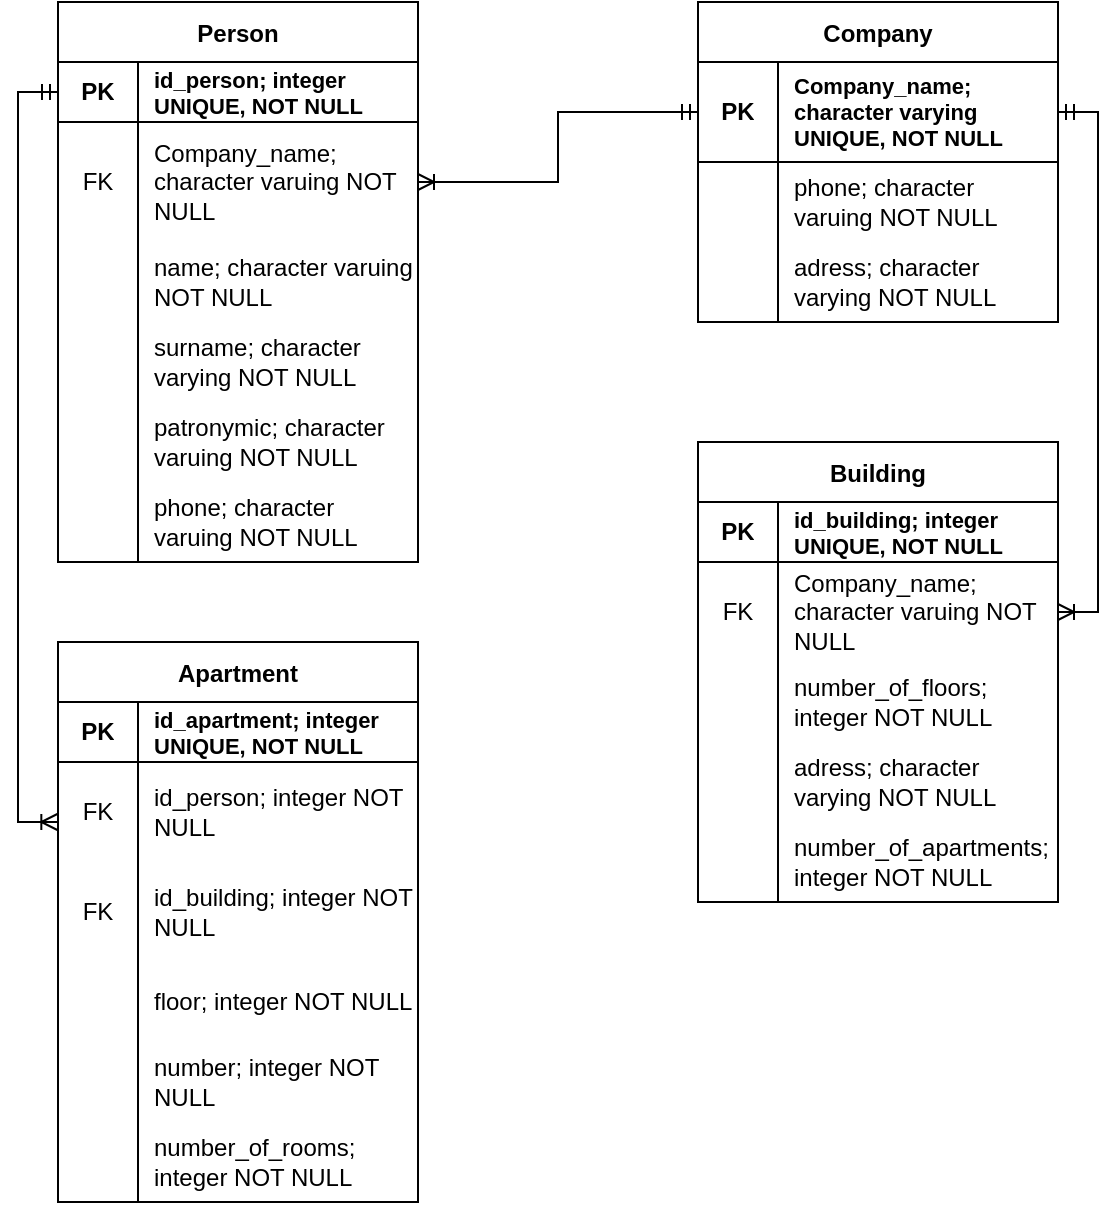 <mxfile version="15.2.7" type="device"><diagram id="LC0mKFGfWbJL7eNUmMuf" name="Page-1"><mxGraphModel dx="1221" dy="681" grid="0" gridSize="10" guides="1" tooltips="1" connect="1" arrows="1" fold="1" page="1" pageScale="1" pageWidth="827" pageHeight="1169" math="0" shadow="0"><root><mxCell id="0"/><mxCell id="1" parent="0"/><mxCell id="eS45fZyu6_JYGvCEPvNy-50" value="Company" style="shape=table;startSize=30;container=1;collapsible=0;childLayout=tableLayout;fixedRows=1;rowLines=0;fontStyle=1;align=center;pointerEvents=1;fillColor=default;swimlaneFillColor=none;" vertex="1" parent="1"><mxGeometry x="520" y="200" width="180" height="160" as="geometry"/></mxCell><mxCell id="eS45fZyu6_JYGvCEPvNy-51" value="" style="shape=partialRectangle;html=1;whiteSpace=wrap;collapsible=0;dropTarget=0;pointerEvents=1;fillColor=none;top=0;left=0;bottom=1;right=0;points=[[0,0.5],[1,0.5]];portConstraint=eastwest;" vertex="1" parent="eS45fZyu6_JYGvCEPvNy-50"><mxGeometry y="30" width="180" height="50" as="geometry"/></mxCell><mxCell id="eS45fZyu6_JYGvCEPvNy-52" value="PK" style="shape=partialRectangle;html=1;whiteSpace=wrap;connectable=0;fillColor=none;top=0;left=0;bottom=0;right=0;overflow=hidden;pointerEvents=1;fontStyle=1" vertex="1" parent="eS45fZyu6_JYGvCEPvNy-51"><mxGeometry width="40" height="50" as="geometry"/></mxCell><mxCell id="eS45fZyu6_JYGvCEPvNy-53" value="&lt;b style=&quot;font-size: 11px&quot;&gt;Company_name; character varying UNIQUE, NOT NULL&lt;/b&gt;" style="shape=partialRectangle;html=1;whiteSpace=wrap;connectable=0;fillColor=none;top=0;left=0;bottom=0;right=0;align=left;spacingLeft=6;overflow=hidden;pointerEvents=1;fontSize=11;" vertex="1" parent="eS45fZyu6_JYGvCEPvNy-51"><mxGeometry x="40" width="140" height="50" as="geometry"/></mxCell><mxCell id="eS45fZyu6_JYGvCEPvNy-54" value="" style="shape=partialRectangle;html=1;whiteSpace=wrap;collapsible=0;dropTarget=0;pointerEvents=1;fillColor=none;top=0;left=0;bottom=0;right=0;points=[[0,0.5],[1,0.5]];portConstraint=eastwest;" vertex="1" parent="eS45fZyu6_JYGvCEPvNy-50"><mxGeometry y="80" width="180" height="40" as="geometry"/></mxCell><mxCell id="eS45fZyu6_JYGvCEPvNy-55" value="" style="shape=partialRectangle;html=1;whiteSpace=wrap;connectable=0;fillColor=none;top=0;left=0;bottom=0;right=0;overflow=hidden;pointerEvents=1;" vertex="1" parent="eS45fZyu6_JYGvCEPvNy-54"><mxGeometry width="40" height="40" as="geometry"/></mxCell><mxCell id="eS45fZyu6_JYGvCEPvNy-56" value="phone; character varuing NOT NULL" style="shape=partialRectangle;html=1;whiteSpace=wrap;connectable=0;fillColor=none;top=0;left=0;bottom=0;right=0;align=left;spacingLeft=6;overflow=hidden;pointerEvents=1;" vertex="1" parent="eS45fZyu6_JYGvCEPvNy-54"><mxGeometry x="40" width="140" height="40" as="geometry"/></mxCell><mxCell id="eS45fZyu6_JYGvCEPvNy-57" value="" style="shape=partialRectangle;html=1;whiteSpace=wrap;collapsible=0;dropTarget=0;pointerEvents=1;fillColor=none;top=0;left=0;bottom=0;right=0;points=[[0,0.5],[1,0.5]];portConstraint=eastwest;" vertex="1" parent="eS45fZyu6_JYGvCEPvNy-50"><mxGeometry y="120" width="180" height="40" as="geometry"/></mxCell><mxCell id="eS45fZyu6_JYGvCEPvNy-58" value="" style="shape=partialRectangle;html=1;whiteSpace=wrap;connectable=0;fillColor=none;top=0;left=0;bottom=0;right=0;overflow=hidden;pointerEvents=1;" vertex="1" parent="eS45fZyu6_JYGvCEPvNy-57"><mxGeometry width="40" height="40" as="geometry"/></mxCell><mxCell id="eS45fZyu6_JYGvCEPvNy-59" value="adress; character varying NOT NULL" style="shape=partialRectangle;html=1;whiteSpace=wrap;connectable=0;fillColor=none;top=0;left=0;bottom=0;right=0;align=left;spacingLeft=6;overflow=hidden;pointerEvents=1;" vertex="1" parent="eS45fZyu6_JYGvCEPvNy-57"><mxGeometry x="40" width="140" height="40" as="geometry"/></mxCell><mxCell id="eS45fZyu6_JYGvCEPvNy-63" value="Building" style="shape=table;startSize=30;container=1;collapsible=0;childLayout=tableLayout;fixedRows=1;rowLines=0;fontStyle=1;align=center;pointerEvents=1;fillColor=default;swimlaneFillColor=none;" vertex="1" parent="1"><mxGeometry x="520" y="420" width="180" height="230" as="geometry"/></mxCell><mxCell id="eS45fZyu6_JYGvCEPvNy-64" value="" style="shape=partialRectangle;html=1;whiteSpace=wrap;collapsible=0;dropTarget=0;pointerEvents=1;fillColor=none;top=0;left=0;bottom=1;right=0;points=[[0,0.5],[1,0.5]];portConstraint=eastwest;" vertex="1" parent="eS45fZyu6_JYGvCEPvNy-63"><mxGeometry y="30" width="180" height="30" as="geometry"/></mxCell><mxCell id="eS45fZyu6_JYGvCEPvNy-65" value="PK" style="shape=partialRectangle;html=1;whiteSpace=wrap;connectable=0;fillColor=none;top=0;left=0;bottom=0;right=0;overflow=hidden;pointerEvents=1;fontStyle=1" vertex="1" parent="eS45fZyu6_JYGvCEPvNy-64"><mxGeometry width="40" height="30" as="geometry"/></mxCell><mxCell id="eS45fZyu6_JYGvCEPvNy-66" value="&lt;b style=&quot;font-size: 11px&quot;&gt;id_building; integer UNIQUE, NOT NULL&lt;/b&gt;" style="shape=partialRectangle;html=1;whiteSpace=wrap;connectable=0;fillColor=none;top=0;left=0;bottom=0;right=0;align=left;spacingLeft=6;overflow=hidden;pointerEvents=1;fontSize=11;" vertex="1" parent="eS45fZyu6_JYGvCEPvNy-64"><mxGeometry x="40" width="140" height="30" as="geometry"/></mxCell><mxCell id="eS45fZyu6_JYGvCEPvNy-79" style="shape=partialRectangle;html=1;whiteSpace=wrap;collapsible=0;dropTarget=0;pointerEvents=1;fillColor=none;top=0;left=0;bottom=0;right=0;points=[[0,0.5],[1,0.5]];portConstraint=eastwest;" vertex="1" parent="eS45fZyu6_JYGvCEPvNy-63"><mxGeometry y="60" width="180" height="50" as="geometry"/></mxCell><mxCell id="eS45fZyu6_JYGvCEPvNy-80" value="FK" style="shape=partialRectangle;html=1;whiteSpace=wrap;connectable=0;fillColor=none;top=0;left=0;bottom=0;right=0;overflow=hidden;pointerEvents=1;" vertex="1" parent="eS45fZyu6_JYGvCEPvNy-79"><mxGeometry width="40" height="50" as="geometry"/></mxCell><mxCell id="eS45fZyu6_JYGvCEPvNy-81" value="Company_name; character varuing NOT NULL" style="shape=partialRectangle;html=1;whiteSpace=wrap;connectable=0;fillColor=none;top=0;left=0;bottom=0;right=0;align=left;spacingLeft=6;overflow=hidden;pointerEvents=1;" vertex="1" parent="eS45fZyu6_JYGvCEPvNy-79"><mxGeometry x="40" width="140" height="50" as="geometry"/></mxCell><mxCell id="eS45fZyu6_JYGvCEPvNy-67" value="" style="shape=partialRectangle;html=1;whiteSpace=wrap;collapsible=0;dropTarget=0;pointerEvents=1;fillColor=none;top=0;left=0;bottom=0;right=0;points=[[0,0.5],[1,0.5]];portConstraint=eastwest;" vertex="1" parent="eS45fZyu6_JYGvCEPvNy-63"><mxGeometry y="110" width="180" height="40" as="geometry"/></mxCell><mxCell id="eS45fZyu6_JYGvCEPvNy-68" value="" style="shape=partialRectangle;html=1;whiteSpace=wrap;connectable=0;fillColor=none;top=0;left=0;bottom=0;right=0;overflow=hidden;pointerEvents=1;" vertex="1" parent="eS45fZyu6_JYGvCEPvNy-67"><mxGeometry width="40" height="40" as="geometry"/></mxCell><mxCell id="eS45fZyu6_JYGvCEPvNy-69" value="number_of_floors; integer NOT NULL" style="shape=partialRectangle;html=1;whiteSpace=wrap;connectable=0;fillColor=none;top=0;left=0;bottom=0;right=0;align=left;spacingLeft=6;overflow=hidden;pointerEvents=1;" vertex="1" parent="eS45fZyu6_JYGvCEPvNy-67"><mxGeometry x="40" width="140" height="40" as="geometry"/></mxCell><mxCell id="eS45fZyu6_JYGvCEPvNy-70" value="" style="shape=partialRectangle;html=1;whiteSpace=wrap;collapsible=0;dropTarget=0;pointerEvents=1;fillColor=none;top=0;left=0;bottom=0;right=0;points=[[0,0.5],[1,0.5]];portConstraint=eastwest;" vertex="1" parent="eS45fZyu6_JYGvCEPvNy-63"><mxGeometry y="150" width="180" height="40" as="geometry"/></mxCell><mxCell id="eS45fZyu6_JYGvCEPvNy-71" value="" style="shape=partialRectangle;html=1;whiteSpace=wrap;connectable=0;fillColor=none;top=0;left=0;bottom=0;right=0;overflow=hidden;pointerEvents=1;" vertex="1" parent="eS45fZyu6_JYGvCEPvNy-70"><mxGeometry width="40" height="40" as="geometry"/></mxCell><mxCell id="eS45fZyu6_JYGvCEPvNy-72" value="adress; character varying NOT NULL" style="shape=partialRectangle;html=1;whiteSpace=wrap;connectable=0;fillColor=none;top=0;left=0;bottom=0;right=0;align=left;spacingLeft=6;overflow=hidden;pointerEvents=1;" vertex="1" parent="eS45fZyu6_JYGvCEPvNy-70"><mxGeometry x="40" width="140" height="40" as="geometry"/></mxCell><mxCell id="eS45fZyu6_JYGvCEPvNy-73" style="shape=partialRectangle;html=1;whiteSpace=wrap;collapsible=0;dropTarget=0;pointerEvents=1;fillColor=none;top=0;left=0;bottom=0;right=0;points=[[0,0.5],[1,0.5]];portConstraint=eastwest;" vertex="1" parent="eS45fZyu6_JYGvCEPvNy-63"><mxGeometry y="190" width="180" height="40" as="geometry"/></mxCell><mxCell id="eS45fZyu6_JYGvCEPvNy-74" style="shape=partialRectangle;html=1;whiteSpace=wrap;connectable=0;fillColor=none;top=0;left=0;bottom=0;right=0;overflow=hidden;pointerEvents=1;" vertex="1" parent="eS45fZyu6_JYGvCEPvNy-73"><mxGeometry width="40" height="40" as="geometry"/></mxCell><mxCell id="eS45fZyu6_JYGvCEPvNy-75" value="number_of_apartments; integer NOT NULL" style="shape=partialRectangle;html=1;whiteSpace=wrap;connectable=0;fillColor=none;top=0;left=0;bottom=0;right=0;align=left;spacingLeft=6;overflow=hidden;pointerEvents=1;" vertex="1" parent="eS45fZyu6_JYGvCEPvNy-73"><mxGeometry x="40" width="140" height="40" as="geometry"/></mxCell><mxCell id="eS45fZyu6_JYGvCEPvNy-86" style="edgeStyle=orthogonalEdgeStyle;rounded=0;orthogonalLoop=1;jettySize=auto;html=1;exitX=1;exitY=0.5;exitDx=0;exitDy=0;fontSize=11;startArrow=ERmandOne;startFill=0;startSize=6;endArrow=ERoneToMany;endFill=0;" edge="1" parent="1" source="eS45fZyu6_JYGvCEPvNy-51" target="eS45fZyu6_JYGvCEPvNy-79"><mxGeometry relative="1" as="geometry"/></mxCell><mxCell id="eS45fZyu6_JYGvCEPvNy-87" value="Person" style="shape=table;startSize=30;container=1;collapsible=0;childLayout=tableLayout;fixedRows=1;rowLines=0;fontStyle=1;align=center;pointerEvents=1;fillColor=default;swimlaneFillColor=none;" vertex="1" parent="1"><mxGeometry x="200" y="200" width="180" height="280" as="geometry"/></mxCell><mxCell id="eS45fZyu6_JYGvCEPvNy-88" value="" style="shape=partialRectangle;html=1;whiteSpace=wrap;collapsible=0;dropTarget=0;pointerEvents=1;fillColor=none;top=0;left=0;bottom=1;right=0;points=[[0,0.5],[1,0.5]];portConstraint=eastwest;" vertex="1" parent="eS45fZyu6_JYGvCEPvNy-87"><mxGeometry y="30" width="180" height="30" as="geometry"/></mxCell><mxCell id="eS45fZyu6_JYGvCEPvNy-89" value="PK" style="shape=partialRectangle;html=1;whiteSpace=wrap;connectable=0;fillColor=none;top=0;left=0;bottom=0;right=0;overflow=hidden;pointerEvents=1;fontStyle=1" vertex="1" parent="eS45fZyu6_JYGvCEPvNy-88"><mxGeometry width="40" height="30" as="geometry"/></mxCell><mxCell id="eS45fZyu6_JYGvCEPvNy-90" value="&lt;b style=&quot;font-size: 11px&quot;&gt;id_person; integer UNIQUE, NOT NULL&lt;/b&gt;" style="shape=partialRectangle;html=1;whiteSpace=wrap;connectable=0;fillColor=none;top=0;left=0;bottom=0;right=0;align=left;spacingLeft=6;overflow=hidden;pointerEvents=1;fontSize=11;" vertex="1" parent="eS45fZyu6_JYGvCEPvNy-88"><mxGeometry x="40" width="140" height="30" as="geometry"/></mxCell><mxCell id="eS45fZyu6_JYGvCEPvNy-91" style="shape=partialRectangle;html=1;whiteSpace=wrap;collapsible=0;dropTarget=0;pointerEvents=1;fillColor=none;top=0;left=0;bottom=0;right=0;points=[[0,0.5],[1,0.5]];portConstraint=eastwest;" vertex="1" parent="eS45fZyu6_JYGvCEPvNy-87"><mxGeometry y="60" width="180" height="60" as="geometry"/></mxCell><mxCell id="eS45fZyu6_JYGvCEPvNy-92" value="FK" style="shape=partialRectangle;html=1;whiteSpace=wrap;connectable=0;fillColor=none;top=0;left=0;bottom=0;right=0;overflow=hidden;pointerEvents=1;" vertex="1" parent="eS45fZyu6_JYGvCEPvNy-91"><mxGeometry width="40" height="60" as="geometry"/></mxCell><mxCell id="eS45fZyu6_JYGvCEPvNy-93" value="Company_name; character varuing NOT NULL" style="shape=partialRectangle;html=1;whiteSpace=wrap;connectable=0;fillColor=none;top=0;left=0;bottom=0;right=0;align=left;spacingLeft=6;overflow=hidden;pointerEvents=1;" vertex="1" parent="eS45fZyu6_JYGvCEPvNy-91"><mxGeometry x="40" width="140" height="60" as="geometry"/></mxCell><mxCell id="eS45fZyu6_JYGvCEPvNy-94" value="" style="shape=partialRectangle;html=1;whiteSpace=wrap;collapsible=0;dropTarget=0;pointerEvents=1;fillColor=none;top=0;left=0;bottom=0;right=0;points=[[0,0.5],[1,0.5]];portConstraint=eastwest;" vertex="1" parent="eS45fZyu6_JYGvCEPvNy-87"><mxGeometry y="120" width="180" height="40" as="geometry"/></mxCell><mxCell id="eS45fZyu6_JYGvCEPvNy-95" value="" style="shape=partialRectangle;html=1;whiteSpace=wrap;connectable=0;fillColor=none;top=0;left=0;bottom=0;right=0;overflow=hidden;pointerEvents=1;" vertex="1" parent="eS45fZyu6_JYGvCEPvNy-94"><mxGeometry width="40" height="40" as="geometry"/></mxCell><mxCell id="eS45fZyu6_JYGvCEPvNy-96" value="name; character varuing NOT NULL" style="shape=partialRectangle;html=1;whiteSpace=wrap;connectable=0;fillColor=none;top=0;left=0;bottom=0;right=0;align=left;spacingLeft=6;overflow=hidden;pointerEvents=1;" vertex="1" parent="eS45fZyu6_JYGvCEPvNy-94"><mxGeometry x="40" width="140" height="40" as="geometry"/></mxCell><mxCell id="eS45fZyu6_JYGvCEPvNy-97" value="" style="shape=partialRectangle;html=1;whiteSpace=wrap;collapsible=0;dropTarget=0;pointerEvents=1;fillColor=none;top=0;left=0;bottom=0;right=0;points=[[0,0.5],[1,0.5]];portConstraint=eastwest;" vertex="1" parent="eS45fZyu6_JYGvCEPvNy-87"><mxGeometry y="160" width="180" height="40" as="geometry"/></mxCell><mxCell id="eS45fZyu6_JYGvCEPvNy-98" value="" style="shape=partialRectangle;html=1;whiteSpace=wrap;connectable=0;fillColor=none;top=0;left=0;bottom=0;right=0;overflow=hidden;pointerEvents=1;" vertex="1" parent="eS45fZyu6_JYGvCEPvNy-97"><mxGeometry width="40" height="40" as="geometry"/></mxCell><mxCell id="eS45fZyu6_JYGvCEPvNy-99" value="surname; character varying NOT NULL" style="shape=partialRectangle;html=1;whiteSpace=wrap;connectable=0;fillColor=none;top=0;left=0;bottom=0;right=0;align=left;spacingLeft=6;overflow=hidden;pointerEvents=1;" vertex="1" parent="eS45fZyu6_JYGvCEPvNy-97"><mxGeometry x="40" width="140" height="40" as="geometry"/></mxCell><mxCell id="eS45fZyu6_JYGvCEPvNy-100" style="shape=partialRectangle;html=1;whiteSpace=wrap;collapsible=0;dropTarget=0;pointerEvents=1;fillColor=none;top=0;left=0;bottom=0;right=0;points=[[0,0.5],[1,0.5]];portConstraint=eastwest;" vertex="1" parent="eS45fZyu6_JYGvCEPvNy-87"><mxGeometry y="200" width="180" height="40" as="geometry"/></mxCell><mxCell id="eS45fZyu6_JYGvCEPvNy-101" style="shape=partialRectangle;html=1;whiteSpace=wrap;connectable=0;fillColor=none;top=0;left=0;bottom=0;right=0;overflow=hidden;pointerEvents=1;" vertex="1" parent="eS45fZyu6_JYGvCEPvNy-100"><mxGeometry width="40" height="40" as="geometry"/></mxCell><mxCell id="eS45fZyu6_JYGvCEPvNy-102" value="patronymic; character varuing NOT NULL" style="shape=partialRectangle;html=1;whiteSpace=wrap;connectable=0;fillColor=none;top=0;left=0;bottom=0;right=0;align=left;spacingLeft=6;overflow=hidden;pointerEvents=1;" vertex="1" parent="eS45fZyu6_JYGvCEPvNy-100"><mxGeometry x="40" width="140" height="40" as="geometry"/></mxCell><mxCell id="eS45fZyu6_JYGvCEPvNy-103" style="shape=partialRectangle;html=1;whiteSpace=wrap;collapsible=0;dropTarget=0;pointerEvents=1;fillColor=none;top=0;left=0;bottom=0;right=0;points=[[0,0.5],[1,0.5]];portConstraint=eastwest;" vertex="1" parent="eS45fZyu6_JYGvCEPvNy-87"><mxGeometry y="240" width="180" height="40" as="geometry"/></mxCell><mxCell id="eS45fZyu6_JYGvCEPvNy-104" style="shape=partialRectangle;html=1;whiteSpace=wrap;connectable=0;fillColor=none;top=0;left=0;bottom=0;right=0;overflow=hidden;pointerEvents=1;" vertex="1" parent="eS45fZyu6_JYGvCEPvNy-103"><mxGeometry width="40" height="40" as="geometry"/></mxCell><mxCell id="eS45fZyu6_JYGvCEPvNy-105" value="phone; character varuing NOT NULL" style="shape=partialRectangle;html=1;whiteSpace=wrap;connectable=0;fillColor=none;top=0;left=0;bottom=0;right=0;align=left;spacingLeft=6;overflow=hidden;pointerEvents=1;" vertex="1" parent="eS45fZyu6_JYGvCEPvNy-103"><mxGeometry x="40" width="140" height="40" as="geometry"/></mxCell><mxCell id="eS45fZyu6_JYGvCEPvNy-106" style="edgeStyle=orthogonalEdgeStyle;rounded=0;orthogonalLoop=1;jettySize=auto;html=1;exitX=0;exitY=0.5;exitDx=0;exitDy=0;entryX=1;entryY=0.5;entryDx=0;entryDy=0;fontSize=11;startArrow=ERmandOne;startFill=0;endArrow=ERoneToMany;endFill=0;startSize=6;" edge="1" parent="1" source="eS45fZyu6_JYGvCEPvNy-51" target="eS45fZyu6_JYGvCEPvNy-91"><mxGeometry relative="1" as="geometry"/></mxCell><mxCell id="eS45fZyu6_JYGvCEPvNy-107" value="Apartment" style="shape=table;startSize=30;container=1;collapsible=0;childLayout=tableLayout;fixedRows=1;rowLines=0;fontStyle=1;align=center;pointerEvents=1;fillColor=default;swimlaneFillColor=none;" vertex="1" parent="1"><mxGeometry x="200" y="520" width="180" height="280" as="geometry"/></mxCell><mxCell id="eS45fZyu6_JYGvCEPvNy-108" value="" style="shape=partialRectangle;html=1;whiteSpace=wrap;collapsible=0;dropTarget=0;pointerEvents=1;fillColor=none;top=0;left=0;bottom=1;right=0;points=[[0,0.5],[1,0.5]];portConstraint=eastwest;" vertex="1" parent="eS45fZyu6_JYGvCEPvNy-107"><mxGeometry y="30" width="180" height="30" as="geometry"/></mxCell><mxCell id="eS45fZyu6_JYGvCEPvNy-109" value="PK" style="shape=partialRectangle;html=1;whiteSpace=wrap;connectable=0;fillColor=none;top=0;left=0;bottom=0;right=0;overflow=hidden;pointerEvents=1;fontStyle=1" vertex="1" parent="eS45fZyu6_JYGvCEPvNy-108"><mxGeometry width="40" height="30" as="geometry"/></mxCell><mxCell id="eS45fZyu6_JYGvCEPvNy-110" value="&lt;b style=&quot;font-size: 11px&quot;&gt;id_apartment; integer UNIQUE, NOT NULL&lt;/b&gt;" style="shape=partialRectangle;html=1;whiteSpace=wrap;connectable=0;fillColor=none;top=0;left=0;bottom=0;right=0;align=left;spacingLeft=6;overflow=hidden;pointerEvents=1;fontSize=11;" vertex="1" parent="eS45fZyu6_JYGvCEPvNy-108"><mxGeometry x="40" width="140" height="30" as="geometry"/></mxCell><mxCell id="eS45fZyu6_JYGvCEPvNy-111" style="shape=partialRectangle;html=1;whiteSpace=wrap;collapsible=0;dropTarget=0;pointerEvents=1;fillColor=none;top=0;left=0;bottom=0;right=0;points=[[0,0.5],[1,0.5]];portConstraint=eastwest;" vertex="1" parent="eS45fZyu6_JYGvCEPvNy-107"><mxGeometry y="60" width="180" height="50" as="geometry"/></mxCell><mxCell id="eS45fZyu6_JYGvCEPvNy-112" value="FK" style="shape=partialRectangle;html=1;whiteSpace=wrap;connectable=0;fillColor=none;top=0;left=0;bottom=0;right=0;overflow=hidden;pointerEvents=1;" vertex="1" parent="eS45fZyu6_JYGvCEPvNy-111"><mxGeometry width="40" height="50" as="geometry"/></mxCell><mxCell id="eS45fZyu6_JYGvCEPvNy-113" value="id_person; integer NOT NULL" style="shape=partialRectangle;html=1;whiteSpace=wrap;connectable=0;fillColor=none;top=0;left=0;bottom=0;right=0;align=left;spacingLeft=6;overflow=hidden;pointerEvents=1;" vertex="1" parent="eS45fZyu6_JYGvCEPvNy-111"><mxGeometry x="40" width="140" height="50" as="geometry"/></mxCell><mxCell id="eS45fZyu6_JYGvCEPvNy-123" style="shape=partialRectangle;html=1;whiteSpace=wrap;collapsible=0;dropTarget=0;pointerEvents=1;fillColor=none;top=0;left=0;bottom=0;right=0;points=[[0,0.5],[1,0.5]];portConstraint=eastwest;" vertex="1" parent="eS45fZyu6_JYGvCEPvNy-107"><mxGeometry y="110" width="180" height="50" as="geometry"/></mxCell><mxCell id="eS45fZyu6_JYGvCEPvNy-124" value="FK" style="shape=partialRectangle;html=1;whiteSpace=wrap;connectable=0;fillColor=none;top=0;left=0;bottom=0;right=0;overflow=hidden;pointerEvents=1;" vertex="1" parent="eS45fZyu6_JYGvCEPvNy-123"><mxGeometry width="40" height="50" as="geometry"/></mxCell><mxCell id="eS45fZyu6_JYGvCEPvNy-125" value="id_building; integer NOT NULL" style="shape=partialRectangle;html=1;whiteSpace=wrap;connectable=0;fillColor=none;top=0;left=0;bottom=0;right=0;align=left;spacingLeft=6;overflow=hidden;pointerEvents=1;" vertex="1" parent="eS45fZyu6_JYGvCEPvNy-123"><mxGeometry x="40" width="140" height="50" as="geometry"/></mxCell><mxCell id="eS45fZyu6_JYGvCEPvNy-114" value="" style="shape=partialRectangle;html=1;whiteSpace=wrap;collapsible=0;dropTarget=0;pointerEvents=1;fillColor=none;top=0;left=0;bottom=0;right=0;points=[[0,0.5],[1,0.5]];portConstraint=eastwest;" vertex="1" parent="eS45fZyu6_JYGvCEPvNy-107"><mxGeometry y="160" width="180" height="40" as="geometry"/></mxCell><mxCell id="eS45fZyu6_JYGvCEPvNy-115" value="" style="shape=partialRectangle;html=1;whiteSpace=wrap;connectable=0;fillColor=none;top=0;left=0;bottom=0;right=0;overflow=hidden;pointerEvents=1;" vertex="1" parent="eS45fZyu6_JYGvCEPvNy-114"><mxGeometry width="40" height="40" as="geometry"/></mxCell><mxCell id="eS45fZyu6_JYGvCEPvNy-116" value="floor; integer NOT NULL" style="shape=partialRectangle;html=1;whiteSpace=wrap;connectable=0;fillColor=none;top=0;left=0;bottom=0;right=0;align=left;spacingLeft=6;overflow=hidden;pointerEvents=1;" vertex="1" parent="eS45fZyu6_JYGvCEPvNy-114"><mxGeometry x="40" width="140" height="40" as="geometry"/></mxCell><mxCell id="eS45fZyu6_JYGvCEPvNy-117" value="" style="shape=partialRectangle;html=1;whiteSpace=wrap;collapsible=0;dropTarget=0;pointerEvents=1;fillColor=none;top=0;left=0;bottom=0;right=0;points=[[0,0.5],[1,0.5]];portConstraint=eastwest;" vertex="1" parent="eS45fZyu6_JYGvCEPvNy-107"><mxGeometry y="200" width="180" height="40" as="geometry"/></mxCell><mxCell id="eS45fZyu6_JYGvCEPvNy-118" value="" style="shape=partialRectangle;html=1;whiteSpace=wrap;connectable=0;fillColor=none;top=0;left=0;bottom=0;right=0;overflow=hidden;pointerEvents=1;" vertex="1" parent="eS45fZyu6_JYGvCEPvNy-117"><mxGeometry width="40" height="40" as="geometry"/></mxCell><mxCell id="eS45fZyu6_JYGvCEPvNy-119" value="number; integer NOT NULL" style="shape=partialRectangle;html=1;whiteSpace=wrap;connectable=0;fillColor=none;top=0;left=0;bottom=0;right=0;align=left;spacingLeft=6;overflow=hidden;pointerEvents=1;" vertex="1" parent="eS45fZyu6_JYGvCEPvNy-117"><mxGeometry x="40" width="140" height="40" as="geometry"/></mxCell><mxCell id="eS45fZyu6_JYGvCEPvNy-120" style="shape=partialRectangle;html=1;whiteSpace=wrap;collapsible=0;dropTarget=0;pointerEvents=1;fillColor=none;top=0;left=0;bottom=0;right=0;points=[[0,0.5],[1,0.5]];portConstraint=eastwest;" vertex="1" parent="eS45fZyu6_JYGvCEPvNy-107"><mxGeometry y="240" width="180" height="40" as="geometry"/></mxCell><mxCell id="eS45fZyu6_JYGvCEPvNy-121" style="shape=partialRectangle;html=1;whiteSpace=wrap;connectable=0;fillColor=none;top=0;left=0;bottom=0;right=0;overflow=hidden;pointerEvents=1;" vertex="1" parent="eS45fZyu6_JYGvCEPvNy-120"><mxGeometry width="40" height="40" as="geometry"/></mxCell><mxCell id="eS45fZyu6_JYGvCEPvNy-122" value="number_of_rooms; integer NOT NULL" style="shape=partialRectangle;html=1;whiteSpace=wrap;connectable=0;fillColor=none;top=0;left=0;bottom=0;right=0;align=left;spacingLeft=6;overflow=hidden;pointerEvents=1;" vertex="1" parent="eS45fZyu6_JYGvCEPvNy-120"><mxGeometry x="40" width="140" height="40" as="geometry"/></mxCell><mxCell id="eS45fZyu6_JYGvCEPvNy-126" style="edgeStyle=orthogonalEdgeStyle;rounded=0;orthogonalLoop=1;jettySize=auto;html=1;exitX=0;exitY=0.5;exitDx=0;exitDy=0;fontSize=11;startArrow=ERmandOne;startFill=0;endArrow=ERoneToMany;endFill=0;startSize=6;" edge="1" parent="1" source="eS45fZyu6_JYGvCEPvNy-88"><mxGeometry relative="1" as="geometry"><mxPoint x="199.667" y="610" as="targetPoint"/><Array as="points"><mxPoint x="180" y="245"/><mxPoint x="180" y="610"/></Array></mxGeometry></mxCell></root></mxGraphModel></diagram></mxfile>